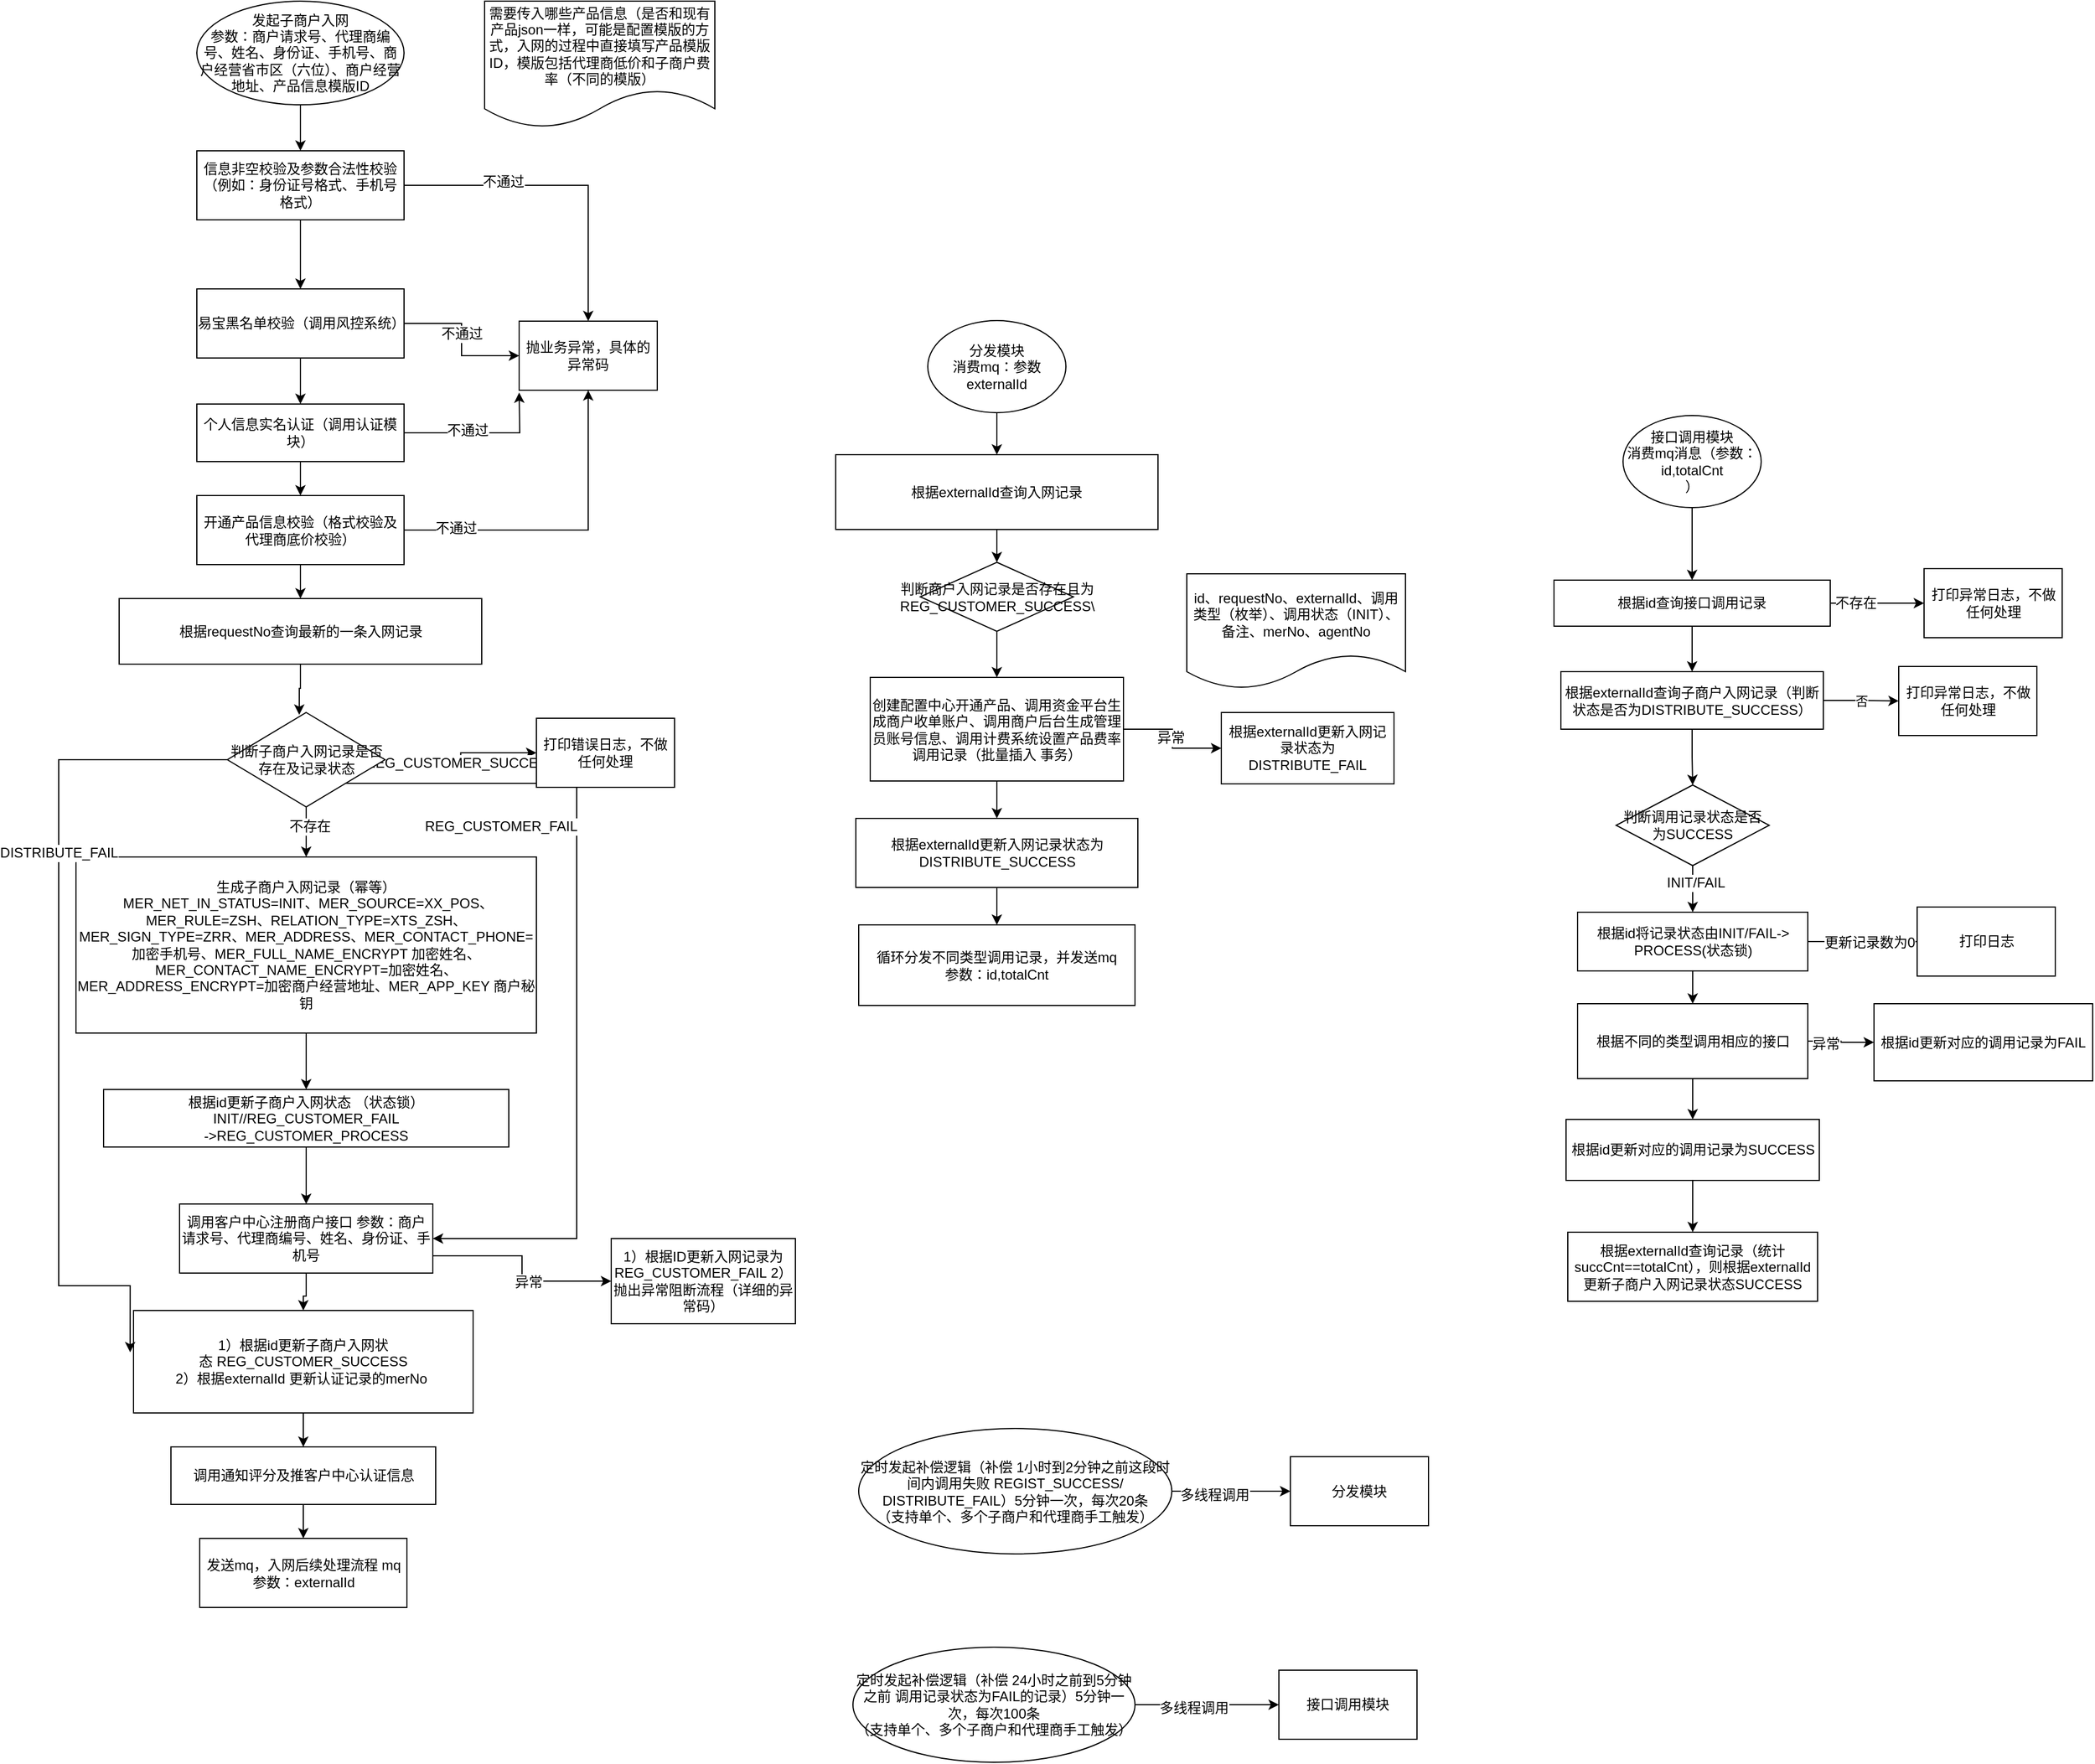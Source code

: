 <mxfile version="10.3.8" type="github"><diagram id="u5pQqZJTlzbkKuST2LyJ" name="Page-1"><mxGraphModel dx="3257" dy="664" grid="1" gridSize="10" guides="1" tooltips="1" connect="1" arrows="1" fold="1" page="1" pageScale="1" pageWidth="2339" pageHeight="3300" math="0" shadow="0"><root><mxCell id="0"/><mxCell id="1" parent="0"/><mxCell id="589QC6NfxQiBhh_SLuO5-27" style="edgeStyle=orthogonalEdgeStyle;rounded=0;orthogonalLoop=1;jettySize=auto;html=1;exitX=0.5;exitY=1;exitDx=0;exitDy=0;" parent="1" source="gWKkP7VUY9HwnqEXUEAB-2" target="gWKkP7VUY9HwnqEXUEAB-4" edge="1"><mxGeometry relative="1" as="geometry"/></mxCell><mxCell id="gWKkP7VUY9HwnqEXUEAB-2" value="发起子商户入网&lt;br&gt;参数：商户&lt;span&gt;请求号、代理商编号、姓名、身份证、手机号、商户经营省市区（六位）、商户经营地址、产品信息模版ID&lt;/span&gt;&lt;br&gt;" style="ellipse;whiteSpace=wrap;html=1;" parent="1" vertex="1"><mxGeometry x="150" y="40" width="180" height="90" as="geometry"/></mxCell><mxCell id="gWKkP7VUY9HwnqEXUEAB-3" value="需要传入哪些产品信息（是否和现有产品json一样，可能是配置模版的方式，入网的过程中直接填写产品模版ID，模版包括代理商低价和子商户费率（不同的模版）&lt;br&gt;" style="shape=document;whiteSpace=wrap;html=1;boundedLbl=1;" parent="1" vertex="1"><mxGeometry x="400" y="40" width="200" height="110" as="geometry"/></mxCell><mxCell id="589QC6NfxQiBhh_SLuO5-28" style="edgeStyle=orthogonalEdgeStyle;rounded=0;orthogonalLoop=1;jettySize=auto;html=1;" parent="1" source="gWKkP7VUY9HwnqEXUEAB-4" target="gWKkP7VUY9HwnqEXUEAB-5" edge="1"><mxGeometry relative="1" as="geometry"/></mxCell><mxCell id="589QC6NfxQiBhh_SLuO5-34" style="edgeStyle=orthogonalEdgeStyle;rounded=0;orthogonalLoop=1;jettySize=auto;html=1;" parent="1" source="gWKkP7VUY9HwnqEXUEAB-4" target="589QC6NfxQiBhh_SLuO5-30" edge="1"><mxGeometry relative="1" as="geometry"/></mxCell><mxCell id="589QC6NfxQiBhh_SLuO5-39" value="不通过" style="text;html=1;resizable=0;points=[];align=center;verticalAlign=middle;labelBackgroundColor=#ffffff;" parent="589QC6NfxQiBhh_SLuO5-34" vertex="1" connectable="0"><mxGeometry x="-0.381" y="3" relative="1" as="geometry"><mxPoint as="offset"/></mxGeometry></mxCell><mxCell id="gWKkP7VUY9HwnqEXUEAB-4" value="信息非空校验及参数合法性校验（例如：身份证号格式、手机号格式）" style="rounded=0;whiteSpace=wrap;html=1;" parent="1" vertex="1"><mxGeometry x="150" y="170" width="180" height="60" as="geometry"/></mxCell><mxCell id="589QC6NfxQiBhh_SLuO5-29" style="edgeStyle=orthogonalEdgeStyle;rounded=0;orthogonalLoop=1;jettySize=auto;html=1;exitX=0.5;exitY=1;exitDx=0;exitDy=0;" parent="1" source="gWKkP7VUY9HwnqEXUEAB-5" target="gWKkP7VUY9HwnqEXUEAB-6" edge="1"><mxGeometry relative="1" as="geometry"/></mxCell><mxCell id="589QC6NfxQiBhh_SLuO5-35" style="edgeStyle=orthogonalEdgeStyle;rounded=0;orthogonalLoop=1;jettySize=auto;html=1;exitX=1;exitY=0.5;exitDx=0;exitDy=0;" parent="1" source="gWKkP7VUY9HwnqEXUEAB-5" target="589QC6NfxQiBhh_SLuO5-30" edge="1"><mxGeometry relative="1" as="geometry"/></mxCell><mxCell id="589QC6NfxQiBhh_SLuO5-40" value="不通过" style="text;html=1;resizable=0;points=[];align=center;verticalAlign=middle;labelBackgroundColor=#ffffff;" parent="589QC6NfxQiBhh_SLuO5-35" vertex="1" connectable="0"><mxGeometry x="-0.219" y="-9" relative="1" as="geometry"><mxPoint x="9" y="9" as="offset"/></mxGeometry></mxCell><mxCell id="gWKkP7VUY9HwnqEXUEAB-5" value="易宝黑名单校验（调用风控系统）" style="rounded=0;whiteSpace=wrap;html=1;" parent="1" vertex="1"><mxGeometry x="150" y="290" width="180" height="60" as="geometry"/></mxCell><mxCell id="589QC6NfxQiBhh_SLuO5-31" style="edgeStyle=orthogonalEdgeStyle;rounded=0;orthogonalLoop=1;jettySize=auto;html=1;entryX=0.5;entryY=0;entryDx=0;entryDy=0;" parent="1" source="gWKkP7VUY9HwnqEXUEAB-6" target="gWKkP7VUY9HwnqEXUEAB-7" edge="1"><mxGeometry relative="1" as="geometry"/></mxCell><mxCell id="589QC6NfxQiBhh_SLuO5-37" style="edgeStyle=orthogonalEdgeStyle;rounded=0;orthogonalLoop=1;jettySize=auto;html=1;exitX=1;exitY=0.5;exitDx=0;exitDy=0;" parent="1" source="gWKkP7VUY9HwnqEXUEAB-6" edge="1"><mxGeometry relative="1" as="geometry"><mxPoint x="430" y="380" as="targetPoint"/></mxGeometry></mxCell><mxCell id="589QC6NfxQiBhh_SLuO5-41" value="不通过" style="text;html=1;resizable=0;points=[];align=center;verticalAlign=middle;labelBackgroundColor=#ffffff;" parent="589QC6NfxQiBhh_SLuO5-37" vertex="1" connectable="0"><mxGeometry x="-0.185" y="2" relative="1" as="geometry"><mxPoint as="offset"/></mxGeometry></mxCell><mxCell id="gWKkP7VUY9HwnqEXUEAB-6" value="个人信息实名认证（调用认证模块）" style="rounded=0;whiteSpace=wrap;html=1;" parent="1" vertex="1"><mxGeometry x="150" y="390" width="180" height="50" as="geometry"/></mxCell><mxCell id="589QC6NfxQiBhh_SLuO5-32" style="edgeStyle=orthogonalEdgeStyle;rounded=0;orthogonalLoop=1;jettySize=auto;html=1;exitX=0.5;exitY=1;exitDx=0;exitDy=0;" parent="1" source="gWKkP7VUY9HwnqEXUEAB-7" target="589QC6NfxQiBhh_SLuO5-6" edge="1"><mxGeometry relative="1" as="geometry"/></mxCell><mxCell id="589QC6NfxQiBhh_SLuO5-38" style="edgeStyle=orthogonalEdgeStyle;rounded=0;orthogonalLoop=1;jettySize=auto;html=1;exitX=1;exitY=0.5;exitDx=0;exitDy=0;" parent="1" source="gWKkP7VUY9HwnqEXUEAB-7" target="589QC6NfxQiBhh_SLuO5-30" edge="1"><mxGeometry relative="1" as="geometry"/></mxCell><mxCell id="589QC6NfxQiBhh_SLuO5-42" value="不通过" style="text;html=1;resizable=0;points=[];align=center;verticalAlign=middle;labelBackgroundColor=#ffffff;" parent="589QC6NfxQiBhh_SLuO5-38" vertex="1" connectable="0"><mxGeometry x="-0.681" y="2" relative="1" as="geometry"><mxPoint as="offset"/></mxGeometry></mxCell><mxCell id="gWKkP7VUY9HwnqEXUEAB-7" value="开通产品信息校验（格式校验及代理商底价校验）" style="rounded=0;whiteSpace=wrap;html=1;" parent="1" vertex="1"><mxGeometry x="150" y="469.5" width="180" height="60" as="geometry"/></mxCell><mxCell id="589QC6NfxQiBhh_SLuO5-25" style="edgeStyle=orthogonalEdgeStyle;rounded=0;orthogonalLoop=1;jettySize=auto;html=1;exitX=1;exitY=0.75;exitDx=0;exitDy=0;entryX=0;entryY=0.5;entryDx=0;entryDy=0;" parent="1" source="gWKkP7VUY9HwnqEXUEAB-8" target="589QC6NfxQiBhh_SLuO5-24" edge="1"><mxGeometry relative="1" as="geometry"/></mxCell><mxCell id="VKaDiQYpN8asFosOjfEE-9" value="异常" style="text;html=1;resizable=0;points=[];align=center;verticalAlign=middle;labelBackgroundColor=#ffffff;" vertex="1" connectable="0" parent="589QC6NfxQiBhh_SLuO5-25"><mxGeometry x="0.186" y="-1" relative="1" as="geometry"><mxPoint as="offset"/></mxGeometry></mxCell><mxCell id="589QC6NfxQiBhh_SLuO5-45" style="edgeStyle=orthogonalEdgeStyle;rounded=0;orthogonalLoop=1;jettySize=auto;html=1;entryX=0.5;entryY=0;entryDx=0;entryDy=0;" parent="1" source="gWKkP7VUY9HwnqEXUEAB-8" target="TwEtq8ucmO0QelcK-IW0-1" edge="1"><mxGeometry relative="1" as="geometry"/></mxCell><mxCell id="gWKkP7VUY9HwnqEXUEAB-8" value="&lt;span&gt;调用客户中心注册商户接口 参数：商户&lt;/span&gt;&lt;span&gt;请求号、代理商编号、姓名、身份证、手机号&lt;/span&gt;&lt;span&gt;&lt;br&gt;&lt;/span&gt;" style="rounded=0;whiteSpace=wrap;html=1;" parent="1" vertex="1"><mxGeometry x="135" y="1085" width="220" height="60" as="geometry"/></mxCell><mxCell id="VKaDiQYpN8asFosOjfEE-7" style="edgeStyle=orthogonalEdgeStyle;rounded=0;orthogonalLoop=1;jettySize=auto;html=1;entryX=0.5;entryY=0;entryDx=0;entryDy=0;" edge="1" parent="1" source="gWKkP7VUY9HwnqEXUEAB-9" target="VKaDiQYpN8asFosOjfEE-5"><mxGeometry relative="1" as="geometry"/></mxCell><mxCell id="gWKkP7VUY9HwnqEXUEAB-9" value="生成子商户入网记录（幂等）&lt;br&gt;&amp;nbsp;&lt;span&gt;MER_NET_IN_STATUS=INIT、&lt;/span&gt;&lt;span&gt;MER_SOURCE=XX_POS、&lt;br&gt;&lt;/span&gt;&lt;span&gt;MER_RULE=&lt;/span&gt;&lt;span&gt;ZSH、&lt;/span&gt;&lt;span&gt;RELATION_TYPE=&lt;/span&gt;&lt;span&gt;XTS_ZSH&lt;/span&gt;、MER_SIGN_TYPE=&lt;span&gt;ZRR、&lt;/span&gt;&lt;span&gt;MER_ADDRESS、&lt;/span&gt;&lt;span&gt;MER_CONTACT_PHONE=加密手机号、&lt;/span&gt;&lt;span&gt;MER_FULL_NAME_ENCRYPT 加密姓名、&lt;/span&gt;&lt;span&gt;MER_CONTACT_NAME_ENCRYPT=加密姓名、&lt;/span&gt;&lt;span&gt;&lt;br&gt;&lt;/span&gt;&lt;span&gt;MER_ADDRESS_ENCRYPT=加密商户经营地址、&lt;/span&gt;&lt;span&gt;MER_APP_KEY 商户秘钥&lt;/span&gt;" style="rounded=0;whiteSpace=wrap;html=1;" parent="1" vertex="1"><mxGeometry x="45" y="783.5" width="400" height="153" as="geometry"/></mxCell><mxCell id="VKaDiQYpN8asFosOjfEE-3" style="edgeStyle=orthogonalEdgeStyle;rounded=0;orthogonalLoop=1;jettySize=auto;html=1;" edge="1" parent="1" source="TwEtq8ucmO0QelcK-IW0-1" target="VKaDiQYpN8asFosOjfEE-2"><mxGeometry relative="1" as="geometry"/></mxCell><mxCell id="TwEtq8ucmO0QelcK-IW0-1" value="1）根据id更新子商户入网状态&amp;nbsp;&lt;span&gt;REG_&lt;/span&gt;&lt;span&gt;CUSTOMER_&lt;/span&gt;&lt;span&gt;SUCCESS &lt;br&gt;2）根据externalId 更新认证记录的merNo&amp;nbsp;&lt;br&gt;&lt;/span&gt;" style="rounded=0;whiteSpace=wrap;html=1;" parent="1" vertex="1"><mxGeometry x="95" y="1177.5" width="295" height="89" as="geometry"/></mxCell><mxCell id="TwEtq8ucmO0QelcK-IW0-2" value="发送mq，入网后续处理流程 mq参数：externalId" style="rounded=0;whiteSpace=wrap;html=1;" parent="1" vertex="1"><mxGeometry x="152.5" y="1375.5" width="180" height="60" as="geometry"/></mxCell><mxCell id="589QC6NfxQiBhh_SLuO5-61" style="edgeStyle=orthogonalEdgeStyle;rounded=0;orthogonalLoop=1;jettySize=auto;html=1;" parent="1" source="TwEtq8ucmO0QelcK-IW0-4" target="589QC6NfxQiBhh_SLuO5-60" edge="1"><mxGeometry relative="1" as="geometry"/></mxCell><mxCell id="589QC6NfxQiBhh_SLuO5-65" style="edgeStyle=orthogonalEdgeStyle;rounded=0;orthogonalLoop=1;jettySize=auto;html=1;exitX=1;exitY=0.5;exitDx=0;exitDy=0;entryX=0;entryY=0.5;entryDx=0;entryDy=0;" parent="1" source="TwEtq8ucmO0QelcK-IW0-4" target="589QC6NfxQiBhh_SLuO5-64" edge="1"><mxGeometry relative="1" as="geometry"/></mxCell><mxCell id="589QC6NfxQiBhh_SLuO5-66" value="不存在" style="text;html=1;resizable=0;points=[];align=center;verticalAlign=middle;labelBackgroundColor=#ffffff;" parent="589QC6NfxQiBhh_SLuO5-65" vertex="1" connectable="0"><mxGeometry x="-0.472" relative="1" as="geometry"><mxPoint as="offset"/></mxGeometry></mxCell><mxCell id="TwEtq8ucmO0QelcK-IW0-4" value="根据id查询接口调用记录&lt;br&gt;" style="rounded=0;whiteSpace=wrap;html=1;" parent="1" vertex="1"><mxGeometry x="1329" y="543" width="240" height="40" as="geometry"/></mxCell><mxCell id="Gl4hJuUlowYfxqI81KOz-56" style="edgeStyle=orthogonalEdgeStyle;rounded=0;orthogonalLoop=1;jettySize=auto;html=1;exitX=0.5;exitY=1;exitDx=0;exitDy=0;" parent="1" source="TwEtq8ucmO0QelcK-IW0-6" target="Gl4hJuUlowYfxqI81KOz-1" edge="1"><mxGeometry relative="1" as="geometry"><mxPoint x="1462" y="769.833" as="sourcePoint"/></mxGeometry></mxCell><mxCell id="Gl4hJuUlowYfxqI81KOz-57" value="INIT/FAIL" style="text;html=1;resizable=0;points=[];align=center;verticalAlign=middle;labelBackgroundColor=#ffffff;" parent="Gl4hJuUlowYfxqI81KOz-56" vertex="1" connectable="0"><mxGeometry x="-0.259" y="2" relative="1" as="geometry"><mxPoint as="offset"/></mxGeometry></mxCell><mxCell id="TwEtq8ucmO0QelcK-IW0-6" value="判断调用记录状态是否为SUCCESS" style="rhombus;whiteSpace=wrap;html=1;" parent="1" vertex="1"><mxGeometry x="1383" y="721" width="133" height="70" as="geometry"/></mxCell><mxCell id="TwEtq8ucmO0QelcK-IW0-20" style="edgeStyle=orthogonalEdgeStyle;rounded=0;orthogonalLoop=1;jettySize=auto;html=1;" parent="1" source="TwEtq8ucmO0QelcK-IW0-7" target="TwEtq8ucmO0QelcK-IW0-19" edge="1"><mxGeometry relative="1" as="geometry"/></mxCell><mxCell id="TwEtq8ucmO0QelcK-IW0-21" value="异常" style="text;html=1;resizable=0;points=[];align=center;verticalAlign=middle;labelBackgroundColor=#ffffff;" parent="TwEtq8ucmO0QelcK-IW0-20" vertex="1" connectable="0"><mxGeometry x="-0.472" y="-2" relative="1" as="geometry"><mxPoint as="offset"/></mxGeometry></mxCell><mxCell id="Gl4hJuUlowYfxqI81KOz-20" style="edgeStyle=orthogonalEdgeStyle;rounded=0;orthogonalLoop=1;jettySize=auto;html=1;" parent="1" source="TwEtq8ucmO0QelcK-IW0-7" target="TwEtq8ucmO0QelcK-IW0-16" edge="1"><mxGeometry relative="1" as="geometry"/></mxCell><mxCell id="TwEtq8ucmO0QelcK-IW0-7" value="根据不同的类型调用相应的接口" style="rounded=0;whiteSpace=wrap;html=1;" parent="1" vertex="1"><mxGeometry x="1349.5" y="911" width="200" height="65" as="geometry"/></mxCell><mxCell id="589QC6NfxQiBhh_SLuO5-48" style="edgeStyle=orthogonalEdgeStyle;rounded=0;orthogonalLoop=1;jettySize=auto;html=1;" parent="1" source="TwEtq8ucmO0QelcK-IW0-10" target="Gl4hJuUlowYfxqI81KOz-48" edge="1"><mxGeometry relative="1" as="geometry"/></mxCell><mxCell id="TwEtq8ucmO0QelcK-IW0-10" value="判断商户入网记录是否存在且为REG_CUSTOMER_SUCCESS\" style="rhombus;whiteSpace=wrap;html=1;" parent="1" vertex="1"><mxGeometry x="778.5" y="527.5" width="133" height="60" as="geometry"/></mxCell><mxCell id="589QC6NfxQiBhh_SLuO5-5" style="edgeStyle=orthogonalEdgeStyle;rounded=0;orthogonalLoop=1;jettySize=auto;html=1;" parent="1" source="TwEtq8ucmO0QelcK-IW0-16" target="Gl4hJuUlowYfxqI81KOz-58" edge="1"><mxGeometry relative="1" as="geometry"/></mxCell><mxCell id="TwEtq8ucmO0QelcK-IW0-16" value="根据id更新对应的调用记录为SUCCESS" style="rounded=0;whiteSpace=wrap;html=1;" parent="1" vertex="1"><mxGeometry x="1339.5" y="1011.5" width="220" height="53" as="geometry"/></mxCell><mxCell id="TwEtq8ucmO0QelcK-IW0-19" value="根据id更新对应的调用记录为FAIL" style="rounded=0;whiteSpace=wrap;html=1;" parent="1" vertex="1"><mxGeometry x="1607" y="911" width="190" height="67" as="geometry"/></mxCell><mxCell id="Gl4hJuUlowYfxqI81KOz-16" style="edgeStyle=orthogonalEdgeStyle;rounded=0;orthogonalLoop=1;jettySize=auto;html=1;" parent="1" source="Gl4hJuUlowYfxqI81KOz-1" target="TwEtq8ucmO0QelcK-IW0-7" edge="1"><mxGeometry relative="1" as="geometry"/></mxCell><mxCell id="Gl4hJuUlowYfxqI81KOz-18" style="edgeStyle=orthogonalEdgeStyle;rounded=0;orthogonalLoop=1;jettySize=auto;html=1;" parent="1" source="Gl4hJuUlowYfxqI81KOz-1" target="Gl4hJuUlowYfxqI81KOz-17" edge="1"><mxGeometry relative="1" as="geometry"/></mxCell><mxCell id="Gl4hJuUlowYfxqI81KOz-24" value="更新记录数为0" style="text;html=1;resizable=0;points=[];align=center;verticalAlign=middle;labelBackgroundColor=#ffffff;" parent="Gl4hJuUlowYfxqI81KOz-18" vertex="1" connectable="0"><mxGeometry x="0.124" y="-1" relative="1" as="geometry"><mxPoint as="offset"/></mxGeometry></mxCell><mxCell id="Gl4hJuUlowYfxqI81KOz-1" value="根据id将记录状态由INIT/FAIL-&amp;gt; PROCESS(状态锁)" style="rounded=0;whiteSpace=wrap;html=1;" parent="1" vertex="1"><mxGeometry x="1349.5" y="831.5" width="200" height="51" as="geometry"/></mxCell><mxCell id="Gl4hJuUlowYfxqI81KOz-17" value="打印日志" style="rounded=0;whiteSpace=wrap;html=1;" parent="1" vertex="1"><mxGeometry x="1644.5" y="827" width="120" height="60" as="geometry"/></mxCell><mxCell id="589QC6NfxQiBhh_SLuO5-50" style="edgeStyle=orthogonalEdgeStyle;rounded=0;orthogonalLoop=1;jettySize=auto;html=1;" parent="1" source="Gl4hJuUlowYfxqI81KOz-48" target="589QC6NfxQiBhh_SLuO5-49" edge="1"><mxGeometry relative="1" as="geometry"/></mxCell><mxCell id="589QC6NfxQiBhh_SLuO5-51" value="异常" style="text;html=1;resizable=0;points=[];align=center;verticalAlign=middle;labelBackgroundColor=#ffffff;" parent="589QC6NfxQiBhh_SLuO5-50" vertex="1" connectable="0"><mxGeometry x="-0.188" y="-7" relative="1" as="geometry"><mxPoint as="offset"/></mxGeometry></mxCell><mxCell id="589QC6NfxQiBhh_SLuO5-57" style="edgeStyle=orthogonalEdgeStyle;rounded=0;orthogonalLoop=1;jettySize=auto;html=1;" parent="1" source="Gl4hJuUlowYfxqI81KOz-48" target="589QC6NfxQiBhh_SLuO5-56" edge="1"><mxGeometry relative="1" as="geometry"/></mxCell><mxCell id="Gl4hJuUlowYfxqI81KOz-48" value="创建配置中心开通产品、调用资金平台生成商户收单账户、调用商户后台生成管理员账号信息、调用计费系统设置产品费率调用记录（批量插入 事务）&lt;br&gt;" style="rounded=0;whiteSpace=wrap;html=1;" parent="1" vertex="1"><mxGeometry x="735" y="627.5" width="220" height="90" as="geometry"/></mxCell><mxCell id="Gl4hJuUlowYfxqI81KOz-49" value="id、requestNo、externalId、调用类型（枚举）、调用状态（INIT）、备注、merNo、agentNo" style="shape=document;whiteSpace=wrap;html=1;boundedLbl=1;" parent="1" vertex="1"><mxGeometry x="1010" y="537.5" width="190" height="100" as="geometry"/></mxCell><mxCell id="Gl4hJuUlowYfxqI81KOz-50" value="循环分发不同类型调用记录，并发送mq&lt;br&gt;参数：id,totalCnt&lt;br&gt;" style="rounded=0;whiteSpace=wrap;html=1;" parent="1" vertex="1"><mxGeometry x="725" y="842.5" width="240" height="70" as="geometry"/></mxCell><mxCell id="Gl4hJuUlowYfxqI81KOz-58" value="根据externalId查询记录（统计succCnt==totalCnt），则根据externalId&lt;br&gt;更新子商户入网记录状态SUCCESS" style="rounded=0;whiteSpace=wrap;html=1;" parent="1" vertex="1"><mxGeometry x="1341" y="1109.5" width="217" height="60" as="geometry"/></mxCell><mxCell id="589QC6NfxQiBhh_SLuO5-3" style="edgeStyle=orthogonalEdgeStyle;rounded=0;orthogonalLoop=1;jettySize=auto;html=1;" parent="1" source="589QC6NfxQiBhh_SLuO5-1" target="589QC6NfxQiBhh_SLuO5-2" edge="1"><mxGeometry relative="1" as="geometry"/></mxCell><mxCell id="589QC6NfxQiBhh_SLuO5-1" value="分发模块 &lt;br&gt;消费mq：参数 externalId" style="ellipse;whiteSpace=wrap;html=1;" parent="1" vertex="1"><mxGeometry x="785" y="317.5" width="120" height="80" as="geometry"/></mxCell><mxCell id="589QC6NfxQiBhh_SLuO5-4" style="edgeStyle=orthogonalEdgeStyle;rounded=0;orthogonalLoop=1;jettySize=auto;html=1;" parent="1" source="589QC6NfxQiBhh_SLuO5-2" target="TwEtq8ucmO0QelcK-IW0-10" edge="1"><mxGeometry relative="1" as="geometry"/></mxCell><mxCell id="589QC6NfxQiBhh_SLuO5-2" value="根据externalId查询入网记录" style="rounded=0;whiteSpace=wrap;html=1;" parent="1" vertex="1"><mxGeometry x="705" y="434" width="280" height="65" as="geometry"/></mxCell><mxCell id="589QC6NfxQiBhh_SLuO5-33" style="edgeStyle=orthogonalEdgeStyle;rounded=0;orthogonalLoop=1;jettySize=auto;html=1;entryX=0.456;entryY=0.024;entryDx=0;entryDy=0;entryPerimeter=0;" parent="1" source="589QC6NfxQiBhh_SLuO5-6" target="589QC6NfxQiBhh_SLuO5-7" edge="1"><mxGeometry relative="1" as="geometry"/></mxCell><mxCell id="589QC6NfxQiBhh_SLuO5-6" value="根据requestNo查询最新的一条入网记录" style="rounded=0;whiteSpace=wrap;html=1;" parent="1" vertex="1"><mxGeometry x="82.5" y="559" width="315" height="57" as="geometry"/></mxCell><mxCell id="589QC6NfxQiBhh_SLuO5-8" style="edgeStyle=orthogonalEdgeStyle;rounded=0;orthogonalLoop=1;jettySize=auto;html=1;entryX=-0.01;entryY=0.408;entryDx=0;entryDy=0;entryPerimeter=0;exitX=0;exitY=0.5;exitDx=0;exitDy=0;" parent="1" source="589QC6NfxQiBhh_SLuO5-7" target="TwEtq8ucmO0QelcK-IW0-1" edge="1"><mxGeometry relative="1" as="geometry"><mxPoint x="10" y="1088" as="targetPoint"/><Array as="points"><mxPoint x="30" y="699"/><mxPoint x="30" y="1156"/></Array></mxGeometry></mxCell><mxCell id="589QC6NfxQiBhh_SLuO5-23" value="DISTRIBUTE_FAIL" style="text;html=1;resizable=0;points=[];align=center;verticalAlign=middle;labelBackgroundColor=#ffffff;" parent="589QC6NfxQiBhh_SLuO5-8" vertex="1" connectable="0"><mxGeometry x="-0.502" y="47" relative="1" as="geometry"><mxPoint x="-47" y="47" as="offset"/></mxGeometry></mxCell><mxCell id="589QC6NfxQiBhh_SLuO5-11" style="edgeStyle=orthogonalEdgeStyle;rounded=0;orthogonalLoop=1;jettySize=auto;html=1;" parent="1" source="589QC6NfxQiBhh_SLuO5-7" target="gWKkP7VUY9HwnqEXUEAB-9" edge="1"><mxGeometry relative="1" as="geometry"/></mxCell><mxCell id="589QC6NfxQiBhh_SLuO5-13" value="不存在" style="text;html=1;resizable=0;points=[];align=center;verticalAlign=middle;labelBackgroundColor=#ffffff;" parent="589QC6NfxQiBhh_SLuO5-11" vertex="1" connectable="0"><mxGeometry x="-0.218" y="3" relative="1" as="geometry"><mxPoint as="offset"/></mxGeometry></mxCell><mxCell id="589QC6NfxQiBhh_SLuO5-16" style="edgeStyle=orthogonalEdgeStyle;rounded=0;orthogonalLoop=1;jettySize=auto;html=1;entryX=0;entryY=0.5;entryDx=0;entryDy=0;" parent="1" source="589QC6NfxQiBhh_SLuO5-7" target="589QC6NfxQiBhh_SLuO5-14" edge="1"><mxGeometry relative="1" as="geometry"/></mxCell><mxCell id="589QC6NfxQiBhh_SLuO5-18" value="REG_CUSTOMER_&lt;span&gt;SUCCESS&lt;/span&gt;&lt;br&gt;" style="text;html=1;resizable=0;points=[];align=center;verticalAlign=middle;labelBackgroundColor=#ffffff;" parent="589QC6NfxQiBhh_SLuO5-16" vertex="1" connectable="0"><mxGeometry x="-0.047" y="-3" relative="1" as="geometry"><mxPoint as="offset"/></mxGeometry></mxCell><mxCell id="589QC6NfxQiBhh_SLuO5-19" style="edgeStyle=orthogonalEdgeStyle;rounded=0;orthogonalLoop=1;jettySize=auto;html=1;exitX=1;exitY=1;exitDx=0;exitDy=0;entryX=1;entryY=0.5;entryDx=0;entryDy=0;" parent="1" source="589QC6NfxQiBhh_SLuO5-7" target="gWKkP7VUY9HwnqEXUEAB-8" edge="1"><mxGeometry relative="1" as="geometry"><Array as="points"><mxPoint x="480" y="720"/><mxPoint x="480" y="1115"/></Array></mxGeometry></mxCell><mxCell id="589QC6NfxQiBhh_SLuO5-20" value="REG_CUSTOMER_FAIL" style="text;html=1;resizable=0;points=[];align=center;verticalAlign=middle;labelBackgroundColor=#ffffff;" parent="589QC6NfxQiBhh_SLuO5-19" vertex="1" connectable="0"><mxGeometry x="-0.342" y="-66" relative="1" as="geometry"><mxPoint as="offset"/></mxGeometry></mxCell><mxCell id="589QC6NfxQiBhh_SLuO5-7" value="判断子商户入网记录是否存在及记录状态" style="rhombus;whiteSpace=wrap;html=1;" parent="1" vertex="1"><mxGeometry x="176.5" y="658" width="137" height="82" as="geometry"/></mxCell><mxCell id="589QC6NfxQiBhh_SLuO5-14" value="打印错误日志，不做任何处理" style="rounded=0;whiteSpace=wrap;html=1;" parent="1" vertex="1"><mxGeometry x="445" y="663" width="120" height="60" as="geometry"/></mxCell><mxCell id="589QC6NfxQiBhh_SLuO5-24" value="1）根据ID更新入网记录为REG_CUSTOMER_FAIL&lt;span&gt;&amp;nbsp;2）抛出异常阻断流程（详细的异常码）&lt;/span&gt;" style="rounded=0;whiteSpace=wrap;html=1;" parent="1" vertex="1"><mxGeometry x="510" y="1115" width="160" height="74" as="geometry"/></mxCell><mxCell id="589QC6NfxQiBhh_SLuO5-30" value="抛业务异常，具体的异常码" style="rounded=0;whiteSpace=wrap;html=1;" parent="1" vertex="1"><mxGeometry x="430" y="318" width="120" height="60" as="geometry"/></mxCell><mxCell id="589QC6NfxQiBhh_SLuO5-49" value="根据externalId更新入网记录状态为&lt;span&gt;DISTRIBUTE_FAIL&lt;/span&gt;" style="rounded=0;whiteSpace=wrap;html=1;" parent="1" vertex="1"><mxGeometry x="1040" y="658" width="150" height="62" as="geometry"/></mxCell><mxCell id="589QC6NfxQiBhh_SLuO5-73" style="edgeStyle=orthogonalEdgeStyle;rounded=0;orthogonalLoop=1;jettySize=auto;html=1;entryX=0;entryY=0.5;entryDx=0;entryDy=0;" parent="1" source="589QC6NfxQiBhh_SLuO5-55" target="589QC6NfxQiBhh_SLuO5-71" edge="1"><mxGeometry relative="1" as="geometry"/></mxCell><mxCell id="589QC6NfxQiBhh_SLuO5-80" value="多线程调用" style="text;html=1;resizable=0;points=[];align=center;verticalAlign=middle;labelBackgroundColor=#ffffff;" parent="589QC6NfxQiBhh_SLuO5-73" vertex="1" connectable="0"><mxGeometry x="-0.289" y="-3" relative="1" as="geometry"><mxPoint as="offset"/></mxGeometry></mxCell><mxCell id="589QC6NfxQiBhh_SLuO5-55" value="定时发起补偿逻辑（补偿 1小时到2分钟之前这段时间内调用失败&amp;nbsp;REGIST_SUCCESS/&lt;br&gt;DISTRIBUTE_FAIL）5分钟一次，每次20条&lt;br&gt;（支持单个、多个子商户和代理商手工触发）&lt;br&gt;" style="ellipse;whiteSpace=wrap;html=1;" parent="1" vertex="1"><mxGeometry x="725" y="1280" width="272" height="109" as="geometry"/></mxCell><mxCell id="589QC6NfxQiBhh_SLuO5-58" value="" style="edgeStyle=orthogonalEdgeStyle;rounded=0;orthogonalLoop=1;jettySize=auto;html=1;" parent="1" source="589QC6NfxQiBhh_SLuO5-56" target="Gl4hJuUlowYfxqI81KOz-50" edge="1"><mxGeometry relative="1" as="geometry"/></mxCell><mxCell id="589QC6NfxQiBhh_SLuO5-56" value="&lt;span&gt;根据externalId更新入网记录状态为&lt;/span&gt;&lt;span&gt;DISTRIBUTE_SUCCESS&lt;/span&gt;" style="rounded=0;whiteSpace=wrap;html=1;" parent="1" vertex="1"><mxGeometry x="722.5" y="750" width="245" height="60" as="geometry"/></mxCell><mxCell id="589QC6NfxQiBhh_SLuO5-63" value="否" style="edgeStyle=orthogonalEdgeStyle;rounded=0;orthogonalLoop=1;jettySize=auto;html=1;exitX=1;exitY=0.5;exitDx=0;exitDy=0;" parent="1" source="589QC6NfxQiBhh_SLuO5-60" target="589QC6NfxQiBhh_SLuO5-62" edge="1"><mxGeometry relative="1" as="geometry"/></mxCell><mxCell id="589QC6NfxQiBhh_SLuO5-67" style="edgeStyle=orthogonalEdgeStyle;rounded=0;orthogonalLoop=1;jettySize=auto;html=1;" parent="1" source="589QC6NfxQiBhh_SLuO5-60" target="TwEtq8ucmO0QelcK-IW0-6" edge="1"><mxGeometry relative="1" as="geometry"/></mxCell><mxCell id="589QC6NfxQiBhh_SLuO5-60" value="&lt;span&gt;根据externalId查询子商户入网记录（判断状态是否为&lt;/span&gt;DISTRIBUTE_SUCCESS）" style="rounded=0;whiteSpace=wrap;html=1;" parent="1" vertex="1"><mxGeometry x="1335" y="622.5" width="228" height="50" as="geometry"/></mxCell><mxCell id="589QC6NfxQiBhh_SLuO5-62" value="打印异常日志，不做任何处理" style="rounded=0;whiteSpace=wrap;html=1;" parent="1" vertex="1"><mxGeometry x="1628.5" y="618" width="120" height="60" as="geometry"/></mxCell><mxCell id="589QC6NfxQiBhh_SLuO5-64" value="&lt;span&gt;打印异常日志，不做任何处理&lt;/span&gt;" style="rounded=0;whiteSpace=wrap;html=1;" parent="1" vertex="1"><mxGeometry x="1650.5" y="533" width="120" height="60" as="geometry"/></mxCell><mxCell id="589QC6NfxQiBhh_SLuO5-69" style="edgeStyle=orthogonalEdgeStyle;rounded=0;orthogonalLoop=1;jettySize=auto;html=1;entryX=0.5;entryY=0;entryDx=0;entryDy=0;" parent="1" source="589QC6NfxQiBhh_SLuO5-68" target="TwEtq8ucmO0QelcK-IW0-4" edge="1"><mxGeometry relative="1" as="geometry"/></mxCell><mxCell id="589QC6NfxQiBhh_SLuO5-68" value="&lt;span&gt;接口调用模块&lt;br&gt;消费mq消息（参数：id&lt;/span&gt;,totalCnt&lt;span&gt;&lt;br&gt;）&lt;/span&gt;" style="ellipse;whiteSpace=wrap;html=1;" parent="1" vertex="1"><mxGeometry x="1389" y="400" width="120" height="80" as="geometry"/></mxCell><mxCell id="589QC6NfxQiBhh_SLuO5-71" value="分发模块" style="rounded=0;whiteSpace=wrap;html=1;" parent="1" vertex="1"><mxGeometry x="1100" y="1304.5" width="120" height="60" as="geometry"/></mxCell><mxCell id="589QC6NfxQiBhh_SLuO5-78" style="edgeStyle=orthogonalEdgeStyle;rounded=0;orthogonalLoop=1;jettySize=auto;html=1;entryX=0;entryY=0.5;entryDx=0;entryDy=0;" parent="1" source="589QC6NfxQiBhh_SLuO5-76" target="589QC6NfxQiBhh_SLuO5-77" edge="1"><mxGeometry relative="1" as="geometry"/></mxCell><mxCell id="589QC6NfxQiBhh_SLuO5-79" value="多线程调用" style="text;html=1;resizable=0;points=[];align=center;verticalAlign=middle;labelBackgroundColor=#ffffff;" parent="589QC6NfxQiBhh_SLuO5-78" vertex="1" connectable="0"><mxGeometry x="0.002" y="-13" relative="1" as="geometry"><mxPoint x="-12" y="-10" as="offset"/></mxGeometry></mxCell><mxCell id="589QC6NfxQiBhh_SLuO5-76" value="定时发起补偿逻辑（补偿 24小时之前到5分钟之前 调用记录状态为FAIL的记录）5分钟一次，每次100条&lt;br&gt;（支持单个、多个子商户和代理商手工触发）&lt;br&gt;" style="ellipse;whiteSpace=wrap;html=1;" parent="1" vertex="1"><mxGeometry x="720" y="1470" width="245" height="100" as="geometry"/></mxCell><mxCell id="589QC6NfxQiBhh_SLuO5-77" value="接口调用模块" style="rounded=0;whiteSpace=wrap;html=1;" parent="1" vertex="1"><mxGeometry x="1090" y="1490" width="120" height="60" as="geometry"/></mxCell><mxCell id="VKaDiQYpN8asFosOjfEE-4" style="edgeStyle=orthogonalEdgeStyle;rounded=0;orthogonalLoop=1;jettySize=auto;html=1;entryX=0.5;entryY=0;entryDx=0;entryDy=0;" edge="1" parent="1" source="VKaDiQYpN8asFosOjfEE-2" target="TwEtq8ucmO0QelcK-IW0-2"><mxGeometry relative="1" as="geometry"/></mxCell><mxCell id="VKaDiQYpN8asFosOjfEE-2" value="调用通知评分及推客户中心认证信息" style="rounded=0;whiteSpace=wrap;html=1;" vertex="1" parent="1"><mxGeometry x="127.5" y="1296" width="230" height="50" as="geometry"/></mxCell><mxCell id="VKaDiQYpN8asFosOjfEE-8" style="edgeStyle=orthogonalEdgeStyle;rounded=0;orthogonalLoop=1;jettySize=auto;html=1;" edge="1" parent="1" source="VKaDiQYpN8asFosOjfEE-5" target="gWKkP7VUY9HwnqEXUEAB-8"><mxGeometry relative="1" as="geometry"/></mxCell><mxCell id="VKaDiQYpN8asFosOjfEE-5" value="根据id更新子商户入网状态 （状态锁）INIT/&lt;span&gt;/&lt;/span&gt;&lt;span&gt;REG_&lt;/span&gt;&lt;span&gt;CUSTOMER_&lt;/span&gt;FAIL&lt;span&gt;&lt;br&gt;&lt;/span&gt;-&amp;gt;&lt;span&gt;REG_&lt;/span&gt;&lt;span&gt;CUSTOMER_PROCESS&lt;/span&gt;&lt;span&gt;&lt;br&gt;&lt;/span&gt;" style="rounded=0;whiteSpace=wrap;html=1;" vertex="1" parent="1"><mxGeometry x="69" y="985.5" width="352" height="50" as="geometry"/></mxCell></root></mxGraphModel></diagram></mxfile>